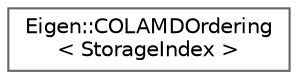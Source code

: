 digraph "类继承关系图"
{
 // LATEX_PDF_SIZE
  bgcolor="transparent";
  edge [fontname=Helvetica,fontsize=10,labelfontname=Helvetica,labelfontsize=10];
  node [fontname=Helvetica,fontsize=10,shape=box,height=0.2,width=0.4];
  rankdir="LR";
  Node0 [id="Node000000",label="Eigen::COLAMDOrdering\l\< StorageIndex \>",height=0.2,width=0.4,color="grey40", fillcolor="white", style="filled",URL="$class_eigen_1_1_c_o_l_a_m_d_ordering.html",tooltip=" "];
}

